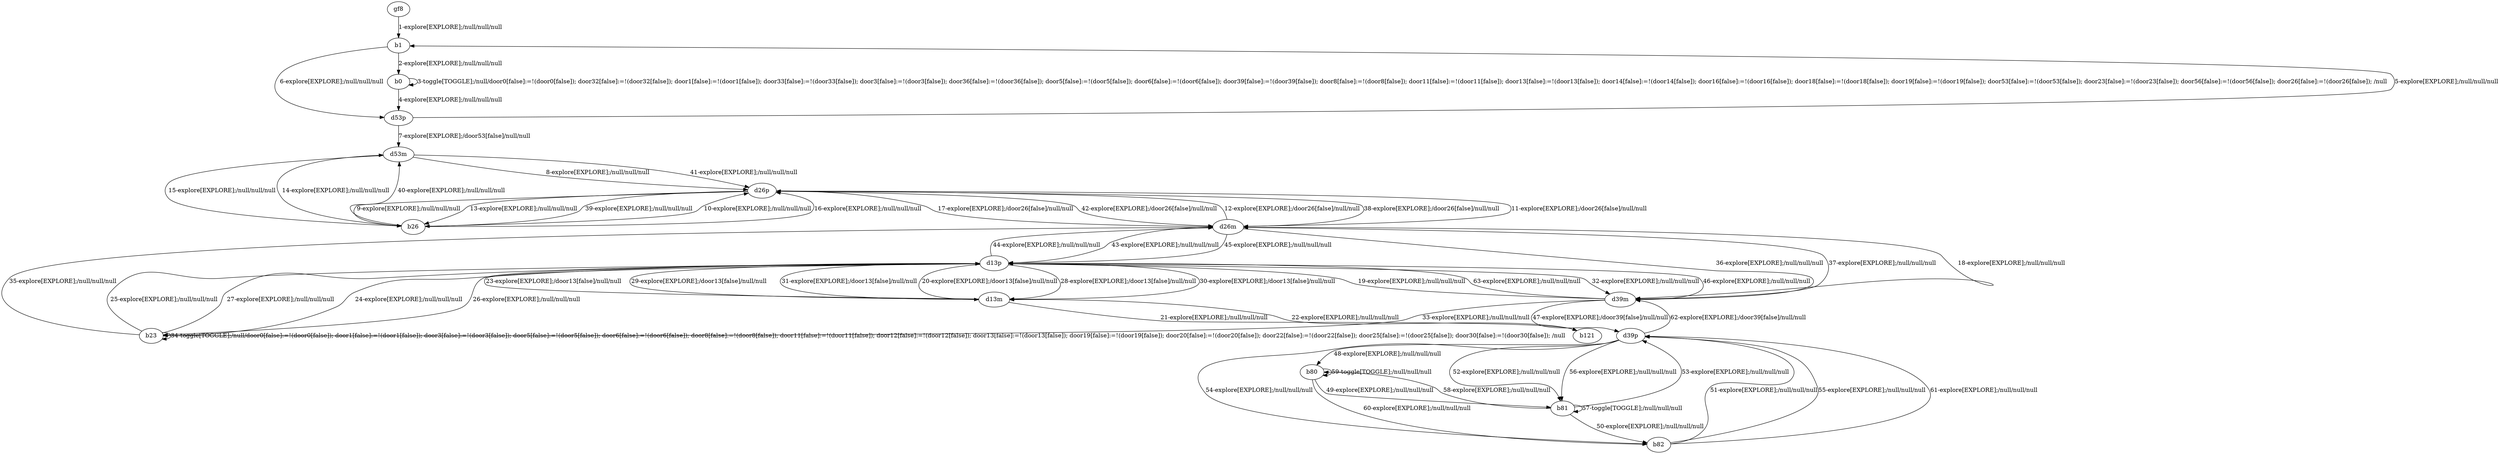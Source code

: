 # Total number of goals covered by this test: 2
# b80 --> b82
# b80 --> b80

digraph g {
"gf8" -> "b1" [label = "1-explore[EXPLORE];/null/null/null"];
"b1" -> "b0" [label = "2-explore[EXPLORE];/null/null/null"];
"b0" -> "b0" [label = "3-toggle[TOGGLE];/null/door0[false]:=!(door0[false]); door32[false]:=!(door32[false]); door1[false]:=!(door1[false]); door33[false]:=!(door33[false]); door3[false]:=!(door3[false]); door36[false]:=!(door36[false]); door5[false]:=!(door5[false]); door6[false]:=!(door6[false]); door39[false]:=!(door39[false]); door8[false]:=!(door8[false]); door11[false]:=!(door11[false]); door13[false]:=!(door13[false]); door14[false]:=!(door14[false]); door16[false]:=!(door16[false]); door18[false]:=!(door18[false]); door19[false]:=!(door19[false]); door53[false]:=!(door53[false]); door23[false]:=!(door23[false]); door56[false]:=!(door56[false]); door26[false]:=!(door26[false]); /null"];
"b0" -> "d53p" [label = "4-explore[EXPLORE];/null/null/null"];
"d53p" -> "b1" [label = "5-explore[EXPLORE];/null/null/null"];
"b1" -> "d53p" [label = "6-explore[EXPLORE];/null/null/null"];
"d53p" -> "d53m" [label = "7-explore[EXPLORE];/door53[false]/null/null"];
"d53m" -> "d26p" [label = "8-explore[EXPLORE];/null/null/null"];
"d26p" -> "b26" [label = "9-explore[EXPLORE];/null/null/null"];
"b26" -> "d26p" [label = "10-explore[EXPLORE];/null/null/null"];
"d26p" -> "d26m" [label = "11-explore[EXPLORE];/door26[false]/null/null"];
"d26m" -> "d26p" [label = "12-explore[EXPLORE];/door26[false]/null/null"];
"d26p" -> "b26" [label = "13-explore[EXPLORE];/null/null/null"];
"b26" -> "d53m" [label = "14-explore[EXPLORE];/null/null/null"];
"d53m" -> "b26" [label = "15-explore[EXPLORE];/null/null/null"];
"b26" -> "d26p" [label = "16-explore[EXPLORE];/null/null/null"];
"d26p" -> "d26m" [label = "17-explore[EXPLORE];/door26[false]/null/null"];
"d26m" -> "d39m" [label = "18-explore[EXPLORE];/null/null/null"];
"d39m" -> "d13p" [label = "19-explore[EXPLORE];/null/null/null"];
"d13p" -> "d13m" [label = "20-explore[EXPLORE];/door13[false]/null/null"];
"d13m" -> "b121" [label = "21-explore[EXPLORE];/null/null/null"];
"b121" -> "d13m" [label = "22-explore[EXPLORE];/null/null/null"];
"d13m" -> "d13p" [label = "23-explore[EXPLORE];/door13[false]/null/null"];
"d13p" -> "b23" [label = "24-explore[EXPLORE];/null/null/null"];
"b23" -> "d13p" [label = "25-explore[EXPLORE];/null/null/null"];
"d13p" -> "b23" [label = "26-explore[EXPLORE];/null/null/null"];
"b23" -> "d13p" [label = "27-explore[EXPLORE];/null/null/null"];
"d13p" -> "d13m" [label = "28-explore[EXPLORE];/door13[false]/null/null"];
"d13m" -> "d13p" [label = "29-explore[EXPLORE];/door13[false]/null/null"];
"d13p" -> "d13m" [label = "30-explore[EXPLORE];/door13[false]/null/null"];
"d13m" -> "d13p" [label = "31-explore[EXPLORE];/door13[false]/null/null"];
"d13p" -> "d39m" [label = "32-explore[EXPLORE];/null/null/null"];
"d39m" -> "b23" [label = "33-explore[EXPLORE];/null/null/null"];
"b23" -> "b23" [label = "34-toggle[TOGGLE];/null/door0[false]:=!(door0[false]); door1[false]:=!(door1[false]); door3[false]:=!(door3[false]); door5[false]:=!(door5[false]); door6[false]:=!(door6[false]); door8[false]:=!(door8[false]); door11[false]:=!(door11[false]); door12[false]:=!(door12[false]); door13[false]:=!(door13[false]); door19[false]:=!(door19[false]); door20[false]:=!(door20[false]); door22[false]:=!(door22[false]); door25[false]:=!(door25[false]); door30[false]:=!(door30[false]); /null"];
"b23" -> "d26m" [label = "35-explore[EXPLORE];/null/null/null"];
"d26m" -> "d39m" [label = "36-explore[EXPLORE];/null/null/null"];
"d39m" -> "d26m" [label = "37-explore[EXPLORE];/null/null/null"];
"d26m" -> "d26p" [label = "38-explore[EXPLORE];/door26[false]/null/null"];
"d26p" -> "b26" [label = "39-explore[EXPLORE];/null/null/null"];
"b26" -> "d53m" [label = "40-explore[EXPLORE];/null/null/null"];
"d53m" -> "d26p" [label = "41-explore[EXPLORE];/null/null/null"];
"d26p" -> "d26m" [label = "42-explore[EXPLORE];/door26[false]/null/null"];
"d26m" -> "d13p" [label = "43-explore[EXPLORE];/null/null/null"];
"d13p" -> "d26m" [label = "44-explore[EXPLORE];/null/null/null"];
"d26m" -> "d13p" [label = "45-explore[EXPLORE];/null/null/null"];
"d13p" -> "d39m" [label = "46-explore[EXPLORE];/null/null/null"];
"d39m" -> "d39p" [label = "47-explore[EXPLORE];/door39[false]/null/null"];
"d39p" -> "b80" [label = "48-explore[EXPLORE];/null/null/null"];
"b80" -> "b81" [label = "49-explore[EXPLORE];/null/null/null"];
"b81" -> "b82" [label = "50-explore[EXPLORE];/null/null/null"];
"b82" -> "d39p" [label = "51-explore[EXPLORE];/null/null/null"];
"d39p" -> "b81" [label = "52-explore[EXPLORE];/null/null/null"];
"b81" -> "d39p" [label = "53-explore[EXPLORE];/null/null/null"];
"d39p" -> "b82" [label = "54-explore[EXPLORE];/null/null/null"];
"b82" -> "d39p" [label = "55-explore[EXPLORE];/null/null/null"];
"d39p" -> "b81" [label = "56-explore[EXPLORE];/null/null/null"];
"b81" -> "b81" [label = "57-toggle[TOGGLE];/null/null/null"];
"b81" -> "b80" [label = "58-explore[EXPLORE];/null/null/null"];
"b80" -> "b80" [label = "59-toggle[TOGGLE];/null/null/null"];
"b80" -> "b82" [label = "60-explore[EXPLORE];/null/null/null"];
"b82" -> "d39p" [label = "61-explore[EXPLORE];/null/null/null"];
"d39p" -> "d39m" [label = "62-explore[EXPLORE];/door39[false]/null/null"];
"d39m" -> "d13p" [label = "63-explore[EXPLORE];/null/null/null"];
}